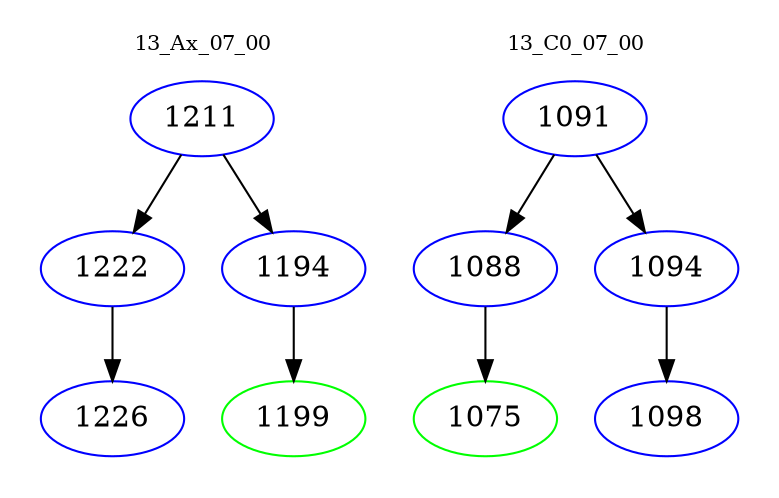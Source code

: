 digraph{
subgraph cluster_0 {
color = white
label = "13_Ax_07_00";
fontsize=10;
T0_1211 [label="1211", color="blue"]
T0_1211 -> T0_1222 [color="black"]
T0_1222 [label="1222", color="blue"]
T0_1222 -> T0_1226 [color="black"]
T0_1226 [label="1226", color="blue"]
T0_1211 -> T0_1194 [color="black"]
T0_1194 [label="1194", color="blue"]
T0_1194 -> T0_1199 [color="black"]
T0_1199 [label="1199", color="green"]
}
subgraph cluster_1 {
color = white
label = "13_C0_07_00";
fontsize=10;
T1_1091 [label="1091", color="blue"]
T1_1091 -> T1_1088 [color="black"]
T1_1088 [label="1088", color="blue"]
T1_1088 -> T1_1075 [color="black"]
T1_1075 [label="1075", color="green"]
T1_1091 -> T1_1094 [color="black"]
T1_1094 [label="1094", color="blue"]
T1_1094 -> T1_1098 [color="black"]
T1_1098 [label="1098", color="blue"]
}
}
